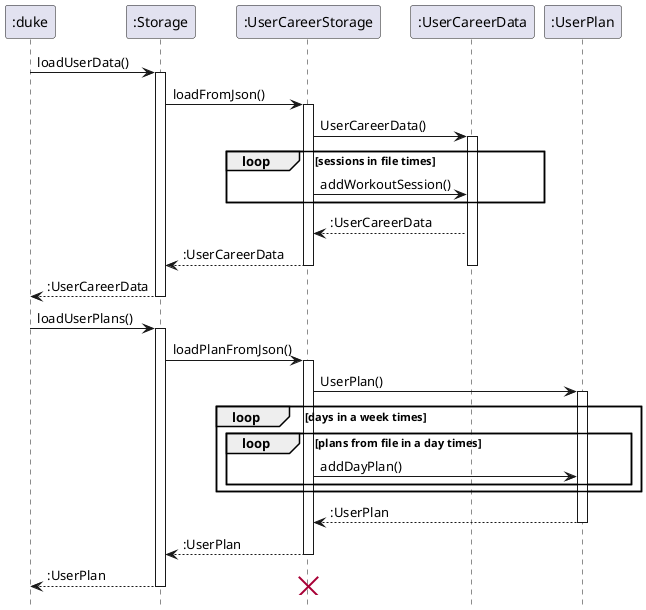 @startuml
hide footbox
":duke" -> ":Storage" : loadUserData()
activate ":Storage"


    ":Storage" -> ":UserCareerStorage": loadFromJson()
    activate ":UserCareerStorage"
        ":UserCareerStorage"-> ":UserCareerData": UserCareerData()
        activate ":UserCareerData"
            loop sessions in file times
                ":UserCareerStorage" -> ":UserCareerData" : addWorkoutSession()
            end
            ":UserCareerData" --> ":UserCareerStorage" : :UserCareerData
        ":UserCareerStorage" --> ":Storage" : :UserCareerData
    deactivate ":UserCareerData"
    deactivate ":UserCareerStorage"
    ":Storage" --> ":duke" : :UserCareerData
deactivate ":Storage"
":duke" -> ":Storage" : loadUserPlans()
    activate ":Storage"

    ":Storage" -> ":UserCareerStorage" : loadPlanFromJson()
    activate ":UserCareerStorage"
    ":UserCareerStorage" -> ":UserPlan" : UserPlan()
    activate ":UserPlan"
    loop days in a week times
            loop plans from file in a day times
                ":UserCareerStorage" -> ":UserPlan" : addDayPlan()
            end
    end
    ":UserPlan" --> ":UserCareerStorage" : :UserPlan
    deactivate ":UserPlan"
    ":UserCareerStorage" --> ":Storage" : :UserPlan
    deactivate ":UserCareerStorage"
    ":Storage" --> ":duke" : :UserPlan
    destroy ":UserCareerStorage"

deactivate ":Storage"


@enduml
